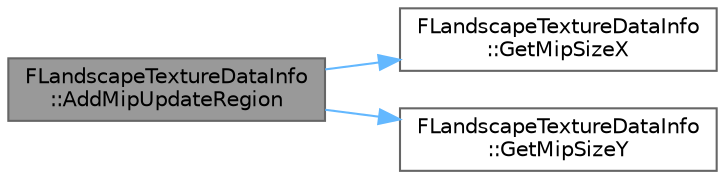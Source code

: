digraph "FLandscapeTextureDataInfo::AddMipUpdateRegion"
{
 // INTERACTIVE_SVG=YES
 // LATEX_PDF_SIZE
  bgcolor="transparent";
  edge [fontname=Helvetica,fontsize=10,labelfontname=Helvetica,labelfontsize=10];
  node [fontname=Helvetica,fontsize=10,shape=box,height=0.2,width=0.4];
  rankdir="LR";
  Node1 [id="Node000001",label="FLandscapeTextureDataInfo\l::AddMipUpdateRegion",height=0.2,width=0.4,color="gray40", fillcolor="grey60", style="filled", fontcolor="black",tooltip=" "];
  Node1 -> Node2 [id="edge1_Node000001_Node000002",color="steelblue1",style="solid",tooltip=" "];
  Node2 [id="Node000002",label="FLandscapeTextureDataInfo\l::GetMipSizeX",height=0.2,width=0.4,color="grey40", fillcolor="white", style="filled",URL="$d1/df1/structFLandscapeTextureDataInfo.html#a202e1f1ed37f4668c79f5bb114822576",tooltip=" "];
  Node1 -> Node3 [id="edge2_Node000001_Node000003",color="steelblue1",style="solid",tooltip=" "];
  Node3 [id="Node000003",label="FLandscapeTextureDataInfo\l::GetMipSizeY",height=0.2,width=0.4,color="grey40", fillcolor="white", style="filled",URL="$d1/df1/structFLandscapeTextureDataInfo.html#a40e534d7c5ee4102bb290cf4ada8fd66",tooltip=" "];
}
